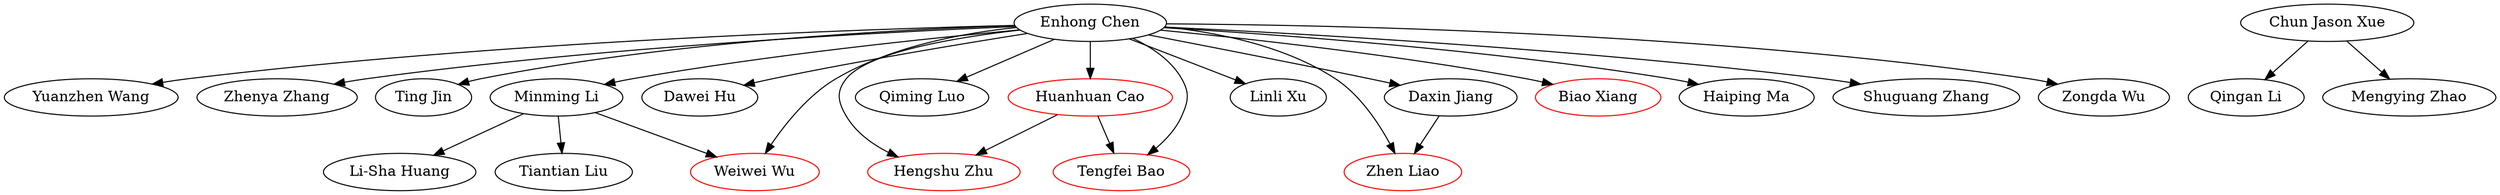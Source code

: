 strict digraph G{
"Enhong Chen" -> "Yuanzhen Wang"
"Enhong Chen" -> "Zhenya Zhang"
"Enhong Chen" -> "Ting Jin"
"Enhong Chen" -> "Minming Li"
"Enhong Chen" -> "Dawei Hu"
"Huanhuan Cao" -> "Hengshu Zhu"
"Enhong Chen" -> "Qiming Luo"
"Enhong Chen" -> "Tengfei Bao"
"Chun Jason Xue" -> "Qingan Li"
"Enhong Chen" -> "Weiwei Wu"
"Enhong Chen" -> "Linli Xu"
"Minming Li" -> "Weiwei Wu"
"Huanhuan Cao" -> "Tengfei Bao"
"Minming Li" -> "Li-Sha Huang"
"Daxin Jiang" -> "Zhen Liao"
"Enhong Chen" -> "Huanhuan Cao"
"Chun Jason Xue" -> "Mengying Zhao"
"Enhong Chen" -> "Biao Xiang"
"Enhong Chen" -> "Haiping Ma"
"Enhong Chen" -> "Daxin Jiang"
"Enhong Chen" -> "Shuguang Zhang"
"Enhong Chen" -> "Zhen Liao"
"Enhong Chen" -> "Zongda Wu"
"Enhong Chen" -> "Hengshu Zhu"
"Minming Li" -> "Tiantian Liu"
"Zhen Liao" [color = red]"Huanhuan Cao" [color = red]"Hengshu Zhu" [color = red]"Tengfei Bao" [color = red]"Biao Xiang" [color = red]"Weiwei Wu" [color = red]}